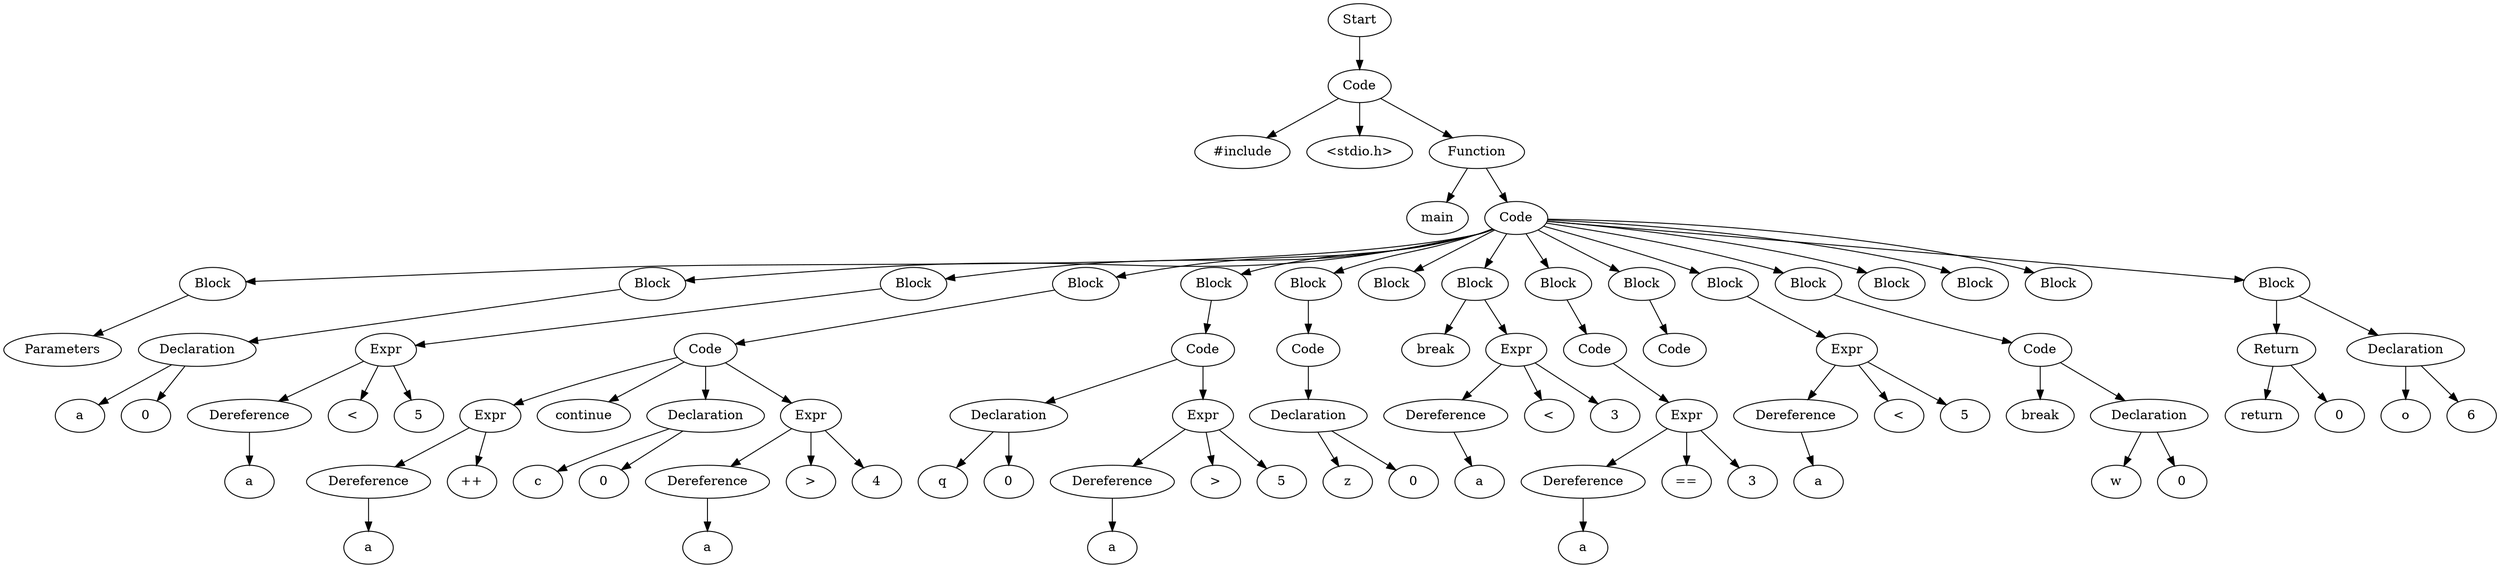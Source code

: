 digraph AST {
  "131474353641440" [label="Start"];
  "131474353641440" -> "131474353644080";
  "131474353644080" [label="Code"];
  "131474353644080" -> "131474353638368";
  "131474353644080" -> "131474353645328";
  "131474353644080" -> "131474353645040";
  "131474353638368" [label="#include"];
  "131474353645328" [label="<stdio.h>"];
  "131474353645040" [label="Function"];
  "131474353645040" -> "131474353645136";
  "131474353645040" -> "131474353645808";
  "131474353645136" [label="main"];
  "131474353645808" [label="Code"];
  "131474353645808" -> "131474353965472";
  "131474353645808" -> "131474353965520";
  "131474353645808" -> "131474353964752";
  "131474353645808" -> "131474353965184";
  "131474353645808" -> "131474353649312";
  "131474353645808" -> "131474353650608";
  "131474353645808" -> "131474353650848";
  "131474353645808" -> "131474353649216";
  "131474353645808" -> "131474353963216";
  "131474353645808" -> "131474353651184";
  "131474353645808" -> "131474353640528";
  "131474353645808" -> "131474353640192";
  "131474353645808" -> "131474353650944";
  "131474353645808" -> "131474353963168";
  "131474353645808" -> "131474353963840";
  "131474353645808" -> "131474353965232";
  "131474353965472" [label="Block"];
  "131474353965472" -> "131474353645472";
  "131474353645472" [label="Parameters"];
  "131474353965520" [label="Block"];
  "131474353965520" -> "131474353637264";
  "131474353637264" [label="Declaration"];
  "131474353637264" -> "131474353646336";
  "131474353637264" -> "131474353643984";
  "131474353646336" [label="a"];
  "131474353643984" [label="0"];
  "131474353964752" [label="Block"];
  "131474353964752" -> "131474353647920";
  "131474353647920" [label="Expr"];
  "131474353647920" -> "131474353642832";
  "131474353647920" -> "131474353648736";
  "131474353647920" -> "131474353637648";
  "131474353642832" [label="Dereference"];
  "131474353642832" -> "131474353637840";
  "131474353637840" [label="a"];
  "131474353648736" [label="<"];
  "131474353637648" [label="5"];
  "131474353965184" [label="Block"];
  "131474353965184" -> "131474353644656";
  "131474353644656" [label="Code"];
  "131474353644656" -> "131474353644800";
  "131474353644656" -> "131474353638944";
  "131474353644656" -> "131474353645424";
  "131474353644656" -> "131474353648592";
  "131474353644800" [label="Expr"];
  "131474353644800" -> "131474353644848";
  "131474353644800" -> "131474353637024";
  "131474353644848" [label="Dereference"];
  "131474353644848" -> "131474353641200";
  "131474353641200" [label="a"];
  "131474353637024" [label="++"];
  "131474353638944" [label="continue"];
  "131474353645424" [label="Declaration"];
  "131474353645424" -> "131474353645376";
  "131474353645424" -> "131474353638752";
  "131474353645376" [label="c"];
  "131474353638752" [label="0"];
  "131474353648592" [label="Expr"];
  "131474353648592" -> "131474353636112";
  "131474353648592" -> "131474353648016";
  "131474353648592" -> "131474353635728";
  "131474353636112" [label="Dereference"];
  "131474353636112" -> "131474353644416";
  "131474353644416" [label="a"];
  "131474353648016" [label=">"];
  "131474353635728" [label="4"];
  "131474353649312" [label="Block"];
  "131474353649312" -> "131474353641344";
  "131474353641344" [label="Code"];
  "131474353641344" -> "131474353648496";
  "131474353641344" -> "131474353646816";
  "131474353648496" [label="Declaration"];
  "131474353648496" -> "131474353648688";
  "131474353648496" -> "131474353636352";
  "131474353648688" [label="q"];
  "131474353636352" [label="0"];
  "131474353646816" [label="Expr"];
  "131474353646816" -> "131474353642160";
  "131474353646816" -> "131474353639568";
  "131474353646816" -> "131474353637792";
  "131474353642160" [label="Dereference"];
  "131474353642160" -> "131474353638128";
  "131474353638128" [label="a"];
  "131474353639568" [label=">"];
  "131474353637792" [label="5"];
  "131474353650608" [label="Block"];
  "131474353650608" -> "131474353643792";
  "131474353643792" [label="Code"];
  "131474353643792" -> "131474353638224";
  "131474353638224" [label="Declaration"];
  "131474353638224" -> "131474353638992";
  "131474353638224" -> "131474353643168";
  "131474353638992" [label="z"];
  "131474353643168" [label="0"];
  "131474353650848" [label="Block"];
  "131474353649216" [label="Block"];
  "131474353649216" -> "131474353636496";
  "131474353649216" -> "131474353643216";
  "131474353636496" [label="break"];
  "131474353643216" [label="Expr"];
  "131474353643216" -> "131474353644560";
  "131474353643216" -> "131474353642880";
  "131474353643216" -> "131474353642784";
  "131474353644560" [label="Dereference"];
  "131474353644560" -> "131474353642640";
  "131474353642640" [label="a"];
  "131474353642880" [label="<"];
  "131474353642784" [label="3"];
  "131474353963216" [label="Block"];
  "131474353963216" -> "131474353642688";
  "131474353642688" [label="Code"];
  "131474353642688" -> "131474353642112";
  "131474353642112" [label="Expr"];
  "131474353642112" -> "131474353642736";
  "131474353642112" -> "131474353642496";
  "131474353642112" -> "131474353641680";
  "131474353642736" [label="Dereference"];
  "131474353642736" -> "131474353641968";
  "131474353641968" [label="a"];
  "131474353642496" [label="=="];
  "131474353641680" [label="3"];
  "131474353651184" [label="Block"];
  "131474353651184" -> "131474353641728";
  "131474353641728" [label="Code"];
  "131474353640528" [label="Block"];
  "131474353640528" -> "131474353639088";
  "131474353639088" [label="Expr"];
  "131474353639088" -> "131474353638608";
  "131474353639088" -> "131474353639856";
  "131474353639088" -> "131474353641008";
  "131474353638608" [label="Dereference"];
  "131474353638608" -> "131474353641056";
  "131474353641056" [label="a"];
  "131474353639856" [label="<"];
  "131474353641008" [label="5"];
  "131474353640192" [label="Block"];
  "131474353640192" -> "131474353641536";
  "131474353641536" [label="Code"];
  "131474353641536" -> "131474353647776";
  "131474353641536" -> "131474353639328";
  "131474353647776" [label="break"];
  "131474353639328" [label="Declaration"];
  "131474353639328" -> "131474353640576";
  "131474353639328" -> "131474353650896";
  "131474353640576" [label="w"];
  "131474353650896" [label="0"];
  "131474353650944" [label="Block"];
  "131474353963168" [label="Block"];
  "131474353963840" [label="Block"];
  "131474353965232" [label="Block"];
  "131474353965232" -> "131474353642976";
  "131474353965232" -> "131474353640432";
  "131474353642976" [label="Return"];
  "131474353642976" -> "131474353641584";
  "131474353642976" -> "131474353647536";
  "131474353641584" [label="return"];
  "131474353647536" [label="0"];
  "131474353640432" [label="Declaration"];
  "131474353640432" -> "131474353647440";
  "131474353640432" -> "131474353647488";
  "131474353647440" [label="o"];
  "131474353647488" [label="6"];
}
